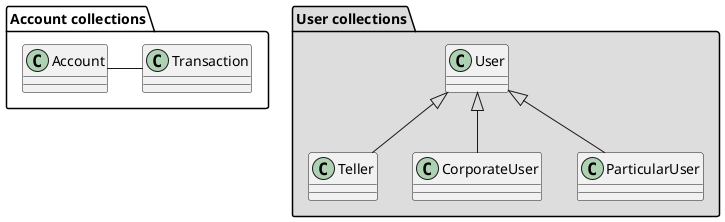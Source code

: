 @startuml

package "User collections" #DDDDDD {
  User <|-- Teller
  User <|-- CorporateUser
  User <|-- ParticularUser
}


package "Account collections" {
  Class Account
  Class Transaction

  Account - Transaction
}
@enduml